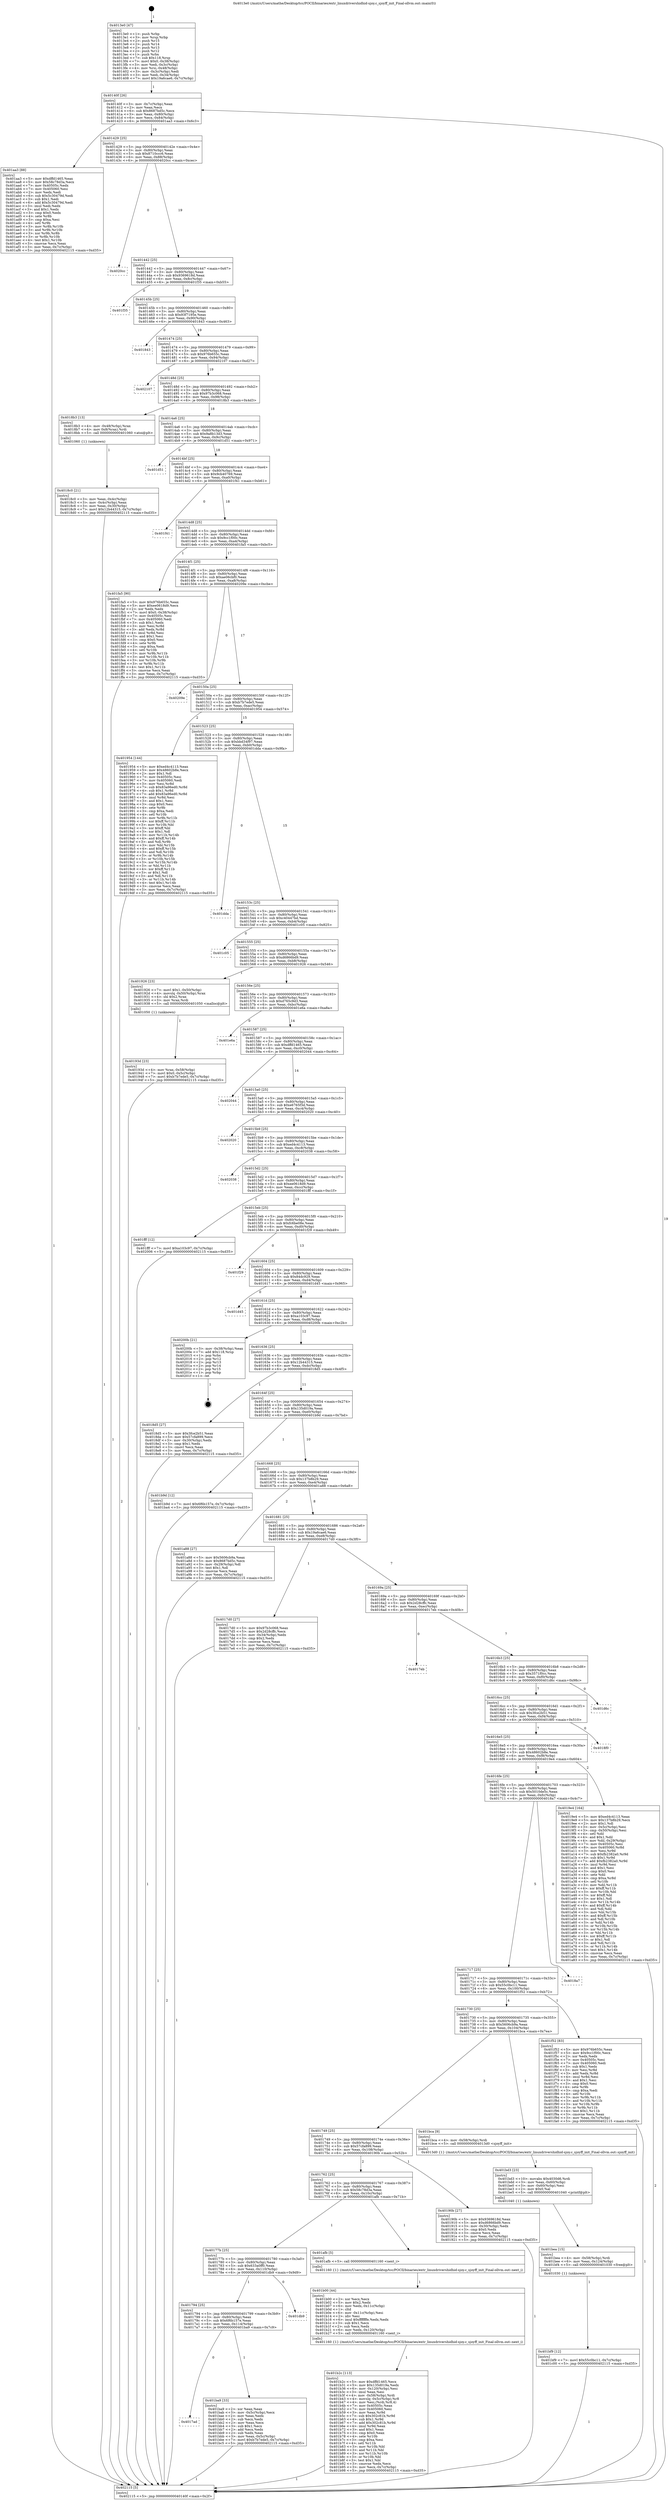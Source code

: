 digraph "0x4013e0" {
  label = "0x4013e0 (/mnt/c/Users/mathe/Desktop/tcc/POCII/binaries/extr_linuxdrivershidhid-sjoy.c_sjoyff_init_Final-ollvm.out::main(0))"
  labelloc = "t"
  node[shape=record]

  Entry [label="",width=0.3,height=0.3,shape=circle,fillcolor=black,style=filled]
  "0x40140f" [label="{
     0x40140f [26]\l
     | [instrs]\l
     &nbsp;&nbsp;0x40140f \<+3\>: mov -0x7c(%rbp),%eax\l
     &nbsp;&nbsp;0x401412 \<+2\>: mov %eax,%ecx\l
     &nbsp;&nbsp;0x401414 \<+6\>: sub $0x8687bd5c,%ecx\l
     &nbsp;&nbsp;0x40141a \<+3\>: mov %eax,-0x80(%rbp)\l
     &nbsp;&nbsp;0x40141d \<+6\>: mov %ecx,-0x84(%rbp)\l
     &nbsp;&nbsp;0x401423 \<+6\>: je 0000000000401aa3 \<main+0x6c3\>\l
  }"]
  "0x401aa3" [label="{
     0x401aa3 [88]\l
     | [instrs]\l
     &nbsp;&nbsp;0x401aa3 \<+5\>: mov $0xdffd1465,%eax\l
     &nbsp;&nbsp;0x401aa8 \<+5\>: mov $0x58c78d3a,%ecx\l
     &nbsp;&nbsp;0x401aad \<+7\>: mov 0x40505c,%edx\l
     &nbsp;&nbsp;0x401ab4 \<+7\>: mov 0x405060,%esi\l
     &nbsp;&nbsp;0x401abb \<+2\>: mov %edx,%edi\l
     &nbsp;&nbsp;0x401abd \<+6\>: sub $0x5c30479d,%edi\l
     &nbsp;&nbsp;0x401ac3 \<+3\>: sub $0x1,%edi\l
     &nbsp;&nbsp;0x401ac6 \<+6\>: add $0x5c30479d,%edi\l
     &nbsp;&nbsp;0x401acc \<+3\>: imul %edi,%edx\l
     &nbsp;&nbsp;0x401acf \<+3\>: and $0x1,%edx\l
     &nbsp;&nbsp;0x401ad2 \<+3\>: cmp $0x0,%edx\l
     &nbsp;&nbsp;0x401ad5 \<+4\>: sete %r8b\l
     &nbsp;&nbsp;0x401ad9 \<+3\>: cmp $0xa,%esi\l
     &nbsp;&nbsp;0x401adc \<+4\>: setl %r9b\l
     &nbsp;&nbsp;0x401ae0 \<+3\>: mov %r8b,%r10b\l
     &nbsp;&nbsp;0x401ae3 \<+3\>: and %r9b,%r10b\l
     &nbsp;&nbsp;0x401ae6 \<+3\>: xor %r9b,%r8b\l
     &nbsp;&nbsp;0x401ae9 \<+3\>: or %r8b,%r10b\l
     &nbsp;&nbsp;0x401aec \<+4\>: test $0x1,%r10b\l
     &nbsp;&nbsp;0x401af0 \<+3\>: cmovne %ecx,%eax\l
     &nbsp;&nbsp;0x401af3 \<+3\>: mov %eax,-0x7c(%rbp)\l
     &nbsp;&nbsp;0x401af6 \<+5\>: jmp 0000000000402115 \<main+0xd35\>\l
  }"]
  "0x401429" [label="{
     0x401429 [25]\l
     | [instrs]\l
     &nbsp;&nbsp;0x401429 \<+5\>: jmp 000000000040142e \<main+0x4e\>\l
     &nbsp;&nbsp;0x40142e \<+3\>: mov -0x80(%rbp),%eax\l
     &nbsp;&nbsp;0x401431 \<+5\>: sub $0x8710ccc6,%eax\l
     &nbsp;&nbsp;0x401436 \<+6\>: mov %eax,-0x88(%rbp)\l
     &nbsp;&nbsp;0x40143c \<+6\>: je 00000000004020cc \<main+0xcec\>\l
  }"]
  Exit [label="",width=0.3,height=0.3,shape=circle,fillcolor=black,style=filled,peripheries=2]
  "0x4020cc" [label="{
     0x4020cc\l
  }", style=dashed]
  "0x401442" [label="{
     0x401442 [25]\l
     | [instrs]\l
     &nbsp;&nbsp;0x401442 \<+5\>: jmp 0000000000401447 \<main+0x67\>\l
     &nbsp;&nbsp;0x401447 \<+3\>: mov -0x80(%rbp),%eax\l
     &nbsp;&nbsp;0x40144a \<+5\>: sub $0x9369618d,%eax\l
     &nbsp;&nbsp;0x40144f \<+6\>: mov %eax,-0x8c(%rbp)\l
     &nbsp;&nbsp;0x401455 \<+6\>: je 0000000000401f35 \<main+0xb55\>\l
  }"]
  "0x401bf9" [label="{
     0x401bf9 [12]\l
     | [instrs]\l
     &nbsp;&nbsp;0x401bf9 \<+7\>: movl $0x55c0bc11,-0x7c(%rbp)\l
     &nbsp;&nbsp;0x401c00 \<+5\>: jmp 0000000000402115 \<main+0xd35\>\l
  }"]
  "0x401f35" [label="{
     0x401f35\l
  }", style=dashed]
  "0x40145b" [label="{
     0x40145b [25]\l
     | [instrs]\l
     &nbsp;&nbsp;0x40145b \<+5\>: jmp 0000000000401460 \<main+0x80\>\l
     &nbsp;&nbsp;0x401460 \<+3\>: mov -0x80(%rbp),%eax\l
     &nbsp;&nbsp;0x401463 \<+5\>: sub $0x93f7195e,%eax\l
     &nbsp;&nbsp;0x401468 \<+6\>: mov %eax,-0x90(%rbp)\l
     &nbsp;&nbsp;0x40146e \<+6\>: je 0000000000401843 \<main+0x463\>\l
  }"]
  "0x401bea" [label="{
     0x401bea [15]\l
     | [instrs]\l
     &nbsp;&nbsp;0x401bea \<+4\>: mov -0x58(%rbp),%rdi\l
     &nbsp;&nbsp;0x401bee \<+6\>: mov %eax,-0x124(%rbp)\l
     &nbsp;&nbsp;0x401bf4 \<+5\>: call 0000000000401030 \<free@plt\>\l
     | [calls]\l
     &nbsp;&nbsp;0x401030 \{1\} (unknown)\l
  }"]
  "0x401843" [label="{
     0x401843\l
  }", style=dashed]
  "0x401474" [label="{
     0x401474 [25]\l
     | [instrs]\l
     &nbsp;&nbsp;0x401474 \<+5\>: jmp 0000000000401479 \<main+0x99\>\l
     &nbsp;&nbsp;0x401479 \<+3\>: mov -0x80(%rbp),%eax\l
     &nbsp;&nbsp;0x40147c \<+5\>: sub $0x976b655c,%eax\l
     &nbsp;&nbsp;0x401481 \<+6\>: mov %eax,-0x94(%rbp)\l
     &nbsp;&nbsp;0x401487 \<+6\>: je 0000000000402107 \<main+0xd27\>\l
  }"]
  "0x401bd3" [label="{
     0x401bd3 [23]\l
     | [instrs]\l
     &nbsp;&nbsp;0x401bd3 \<+10\>: movabs $0x4030d6,%rdi\l
     &nbsp;&nbsp;0x401bdd \<+3\>: mov %eax,-0x60(%rbp)\l
     &nbsp;&nbsp;0x401be0 \<+3\>: mov -0x60(%rbp),%esi\l
     &nbsp;&nbsp;0x401be3 \<+2\>: mov $0x0,%al\l
     &nbsp;&nbsp;0x401be5 \<+5\>: call 0000000000401040 \<printf@plt\>\l
     | [calls]\l
     &nbsp;&nbsp;0x401040 \{1\} (unknown)\l
  }"]
  "0x402107" [label="{
     0x402107\l
  }", style=dashed]
  "0x40148d" [label="{
     0x40148d [25]\l
     | [instrs]\l
     &nbsp;&nbsp;0x40148d \<+5\>: jmp 0000000000401492 \<main+0xb2\>\l
     &nbsp;&nbsp;0x401492 \<+3\>: mov -0x80(%rbp),%eax\l
     &nbsp;&nbsp;0x401495 \<+5\>: sub $0x97b3c068,%eax\l
     &nbsp;&nbsp;0x40149a \<+6\>: mov %eax,-0x98(%rbp)\l
     &nbsp;&nbsp;0x4014a0 \<+6\>: je 00000000004018b3 \<main+0x4d3\>\l
  }"]
  "0x4017ad" [label="{
     0x4017ad\l
  }", style=dashed]
  "0x4018b3" [label="{
     0x4018b3 [13]\l
     | [instrs]\l
     &nbsp;&nbsp;0x4018b3 \<+4\>: mov -0x48(%rbp),%rax\l
     &nbsp;&nbsp;0x4018b7 \<+4\>: mov 0x8(%rax),%rdi\l
     &nbsp;&nbsp;0x4018bb \<+5\>: call 0000000000401060 \<atoi@plt\>\l
     | [calls]\l
     &nbsp;&nbsp;0x401060 \{1\} (unknown)\l
  }"]
  "0x4014a6" [label="{
     0x4014a6 [25]\l
     | [instrs]\l
     &nbsp;&nbsp;0x4014a6 \<+5\>: jmp 00000000004014ab \<main+0xcb\>\l
     &nbsp;&nbsp;0x4014ab \<+3\>: mov -0x80(%rbp),%eax\l
     &nbsp;&nbsp;0x4014ae \<+5\>: sub $0x9a8b13d3,%eax\l
     &nbsp;&nbsp;0x4014b3 \<+6\>: mov %eax,-0x9c(%rbp)\l
     &nbsp;&nbsp;0x4014b9 \<+6\>: je 0000000000401d51 \<main+0x971\>\l
  }"]
  "0x401ba9" [label="{
     0x401ba9 [33]\l
     | [instrs]\l
     &nbsp;&nbsp;0x401ba9 \<+2\>: xor %eax,%eax\l
     &nbsp;&nbsp;0x401bab \<+3\>: mov -0x5c(%rbp),%ecx\l
     &nbsp;&nbsp;0x401bae \<+2\>: mov %eax,%edx\l
     &nbsp;&nbsp;0x401bb0 \<+2\>: sub %ecx,%edx\l
     &nbsp;&nbsp;0x401bb2 \<+2\>: mov %eax,%ecx\l
     &nbsp;&nbsp;0x401bb4 \<+3\>: sub $0x1,%ecx\l
     &nbsp;&nbsp;0x401bb7 \<+2\>: add %ecx,%edx\l
     &nbsp;&nbsp;0x401bb9 \<+2\>: sub %edx,%eax\l
     &nbsp;&nbsp;0x401bbb \<+3\>: mov %eax,-0x5c(%rbp)\l
     &nbsp;&nbsp;0x401bbe \<+7\>: movl $0xb7b7ede5,-0x7c(%rbp)\l
     &nbsp;&nbsp;0x401bc5 \<+5\>: jmp 0000000000402115 \<main+0xd35\>\l
  }"]
  "0x401d51" [label="{
     0x401d51\l
  }", style=dashed]
  "0x4014bf" [label="{
     0x4014bf [25]\l
     | [instrs]\l
     &nbsp;&nbsp;0x4014bf \<+5\>: jmp 00000000004014c4 \<main+0xe4\>\l
     &nbsp;&nbsp;0x4014c4 \<+3\>: mov -0x80(%rbp),%eax\l
     &nbsp;&nbsp;0x4014c7 \<+5\>: sub $0x9cb40769,%eax\l
     &nbsp;&nbsp;0x4014cc \<+6\>: mov %eax,-0xa0(%rbp)\l
     &nbsp;&nbsp;0x4014d2 \<+6\>: je 0000000000401f41 \<main+0xb61\>\l
  }"]
  "0x401794" [label="{
     0x401794 [25]\l
     | [instrs]\l
     &nbsp;&nbsp;0x401794 \<+5\>: jmp 0000000000401799 \<main+0x3b9\>\l
     &nbsp;&nbsp;0x401799 \<+3\>: mov -0x80(%rbp),%eax\l
     &nbsp;&nbsp;0x40179c \<+5\>: sub $0x6f6b157e,%eax\l
     &nbsp;&nbsp;0x4017a1 \<+6\>: mov %eax,-0x114(%rbp)\l
     &nbsp;&nbsp;0x4017a7 \<+6\>: je 0000000000401ba9 \<main+0x7c9\>\l
  }"]
  "0x401f41" [label="{
     0x401f41\l
  }", style=dashed]
  "0x4014d8" [label="{
     0x4014d8 [25]\l
     | [instrs]\l
     &nbsp;&nbsp;0x4014d8 \<+5\>: jmp 00000000004014dd \<main+0xfd\>\l
     &nbsp;&nbsp;0x4014dd \<+3\>: mov -0x80(%rbp),%eax\l
     &nbsp;&nbsp;0x4014e0 \<+5\>: sub $0x9cc1f00c,%eax\l
     &nbsp;&nbsp;0x4014e5 \<+6\>: mov %eax,-0xa4(%rbp)\l
     &nbsp;&nbsp;0x4014eb \<+6\>: je 0000000000401fa5 \<main+0xbc5\>\l
  }"]
  "0x401db9" [label="{
     0x401db9\l
  }", style=dashed]
  "0x401fa5" [label="{
     0x401fa5 [90]\l
     | [instrs]\l
     &nbsp;&nbsp;0x401fa5 \<+5\>: mov $0x976b655c,%eax\l
     &nbsp;&nbsp;0x401faa \<+5\>: mov $0xee0618d9,%ecx\l
     &nbsp;&nbsp;0x401faf \<+2\>: xor %edx,%edx\l
     &nbsp;&nbsp;0x401fb1 \<+7\>: movl $0x0,-0x38(%rbp)\l
     &nbsp;&nbsp;0x401fb8 \<+7\>: mov 0x40505c,%esi\l
     &nbsp;&nbsp;0x401fbf \<+7\>: mov 0x405060,%edi\l
     &nbsp;&nbsp;0x401fc6 \<+3\>: sub $0x1,%edx\l
     &nbsp;&nbsp;0x401fc9 \<+3\>: mov %esi,%r8d\l
     &nbsp;&nbsp;0x401fcc \<+3\>: add %edx,%r8d\l
     &nbsp;&nbsp;0x401fcf \<+4\>: imul %r8d,%esi\l
     &nbsp;&nbsp;0x401fd3 \<+3\>: and $0x1,%esi\l
     &nbsp;&nbsp;0x401fd6 \<+3\>: cmp $0x0,%esi\l
     &nbsp;&nbsp;0x401fd9 \<+4\>: sete %r9b\l
     &nbsp;&nbsp;0x401fdd \<+3\>: cmp $0xa,%edi\l
     &nbsp;&nbsp;0x401fe0 \<+4\>: setl %r10b\l
     &nbsp;&nbsp;0x401fe4 \<+3\>: mov %r9b,%r11b\l
     &nbsp;&nbsp;0x401fe7 \<+3\>: and %r10b,%r11b\l
     &nbsp;&nbsp;0x401fea \<+3\>: xor %r10b,%r9b\l
     &nbsp;&nbsp;0x401fed \<+3\>: or %r9b,%r11b\l
     &nbsp;&nbsp;0x401ff0 \<+4\>: test $0x1,%r11b\l
     &nbsp;&nbsp;0x401ff4 \<+3\>: cmovne %ecx,%eax\l
     &nbsp;&nbsp;0x401ff7 \<+3\>: mov %eax,-0x7c(%rbp)\l
     &nbsp;&nbsp;0x401ffa \<+5\>: jmp 0000000000402115 \<main+0xd35\>\l
  }"]
  "0x4014f1" [label="{
     0x4014f1 [25]\l
     | [instrs]\l
     &nbsp;&nbsp;0x4014f1 \<+5\>: jmp 00000000004014f6 \<main+0x116\>\l
     &nbsp;&nbsp;0x4014f6 \<+3\>: mov -0x80(%rbp),%eax\l
     &nbsp;&nbsp;0x4014f9 \<+5\>: sub $0xae06cbf0,%eax\l
     &nbsp;&nbsp;0x4014fe \<+6\>: mov %eax,-0xa8(%rbp)\l
     &nbsp;&nbsp;0x401504 \<+6\>: je 000000000040209e \<main+0xcbe\>\l
  }"]
  "0x401b2c" [label="{
     0x401b2c [113]\l
     | [instrs]\l
     &nbsp;&nbsp;0x401b2c \<+5\>: mov $0xdffd1465,%ecx\l
     &nbsp;&nbsp;0x401b31 \<+5\>: mov $0x135d019a,%edx\l
     &nbsp;&nbsp;0x401b36 \<+6\>: mov -0x120(%rbp),%esi\l
     &nbsp;&nbsp;0x401b3c \<+3\>: imul %eax,%esi\l
     &nbsp;&nbsp;0x401b3f \<+4\>: mov -0x58(%rbp),%rdi\l
     &nbsp;&nbsp;0x401b43 \<+4\>: movslq -0x5c(%rbp),%r8\l
     &nbsp;&nbsp;0x401b47 \<+4\>: mov %esi,(%rdi,%r8,4)\l
     &nbsp;&nbsp;0x401b4b \<+7\>: mov 0x40505c,%eax\l
     &nbsp;&nbsp;0x401b52 \<+7\>: mov 0x405060,%esi\l
     &nbsp;&nbsp;0x401b59 \<+3\>: mov %eax,%r9d\l
     &nbsp;&nbsp;0x401b5c \<+7\>: sub $0x302c81b,%r9d\l
     &nbsp;&nbsp;0x401b63 \<+4\>: sub $0x1,%r9d\l
     &nbsp;&nbsp;0x401b67 \<+7\>: add $0x302c81b,%r9d\l
     &nbsp;&nbsp;0x401b6e \<+4\>: imul %r9d,%eax\l
     &nbsp;&nbsp;0x401b72 \<+3\>: and $0x1,%eax\l
     &nbsp;&nbsp;0x401b75 \<+3\>: cmp $0x0,%eax\l
     &nbsp;&nbsp;0x401b78 \<+4\>: sete %r10b\l
     &nbsp;&nbsp;0x401b7c \<+3\>: cmp $0xa,%esi\l
     &nbsp;&nbsp;0x401b7f \<+4\>: setl %r11b\l
     &nbsp;&nbsp;0x401b83 \<+3\>: mov %r10b,%bl\l
     &nbsp;&nbsp;0x401b86 \<+3\>: and %r11b,%bl\l
     &nbsp;&nbsp;0x401b89 \<+3\>: xor %r11b,%r10b\l
     &nbsp;&nbsp;0x401b8c \<+3\>: or %r10b,%bl\l
     &nbsp;&nbsp;0x401b8f \<+3\>: test $0x1,%bl\l
     &nbsp;&nbsp;0x401b92 \<+3\>: cmovne %edx,%ecx\l
     &nbsp;&nbsp;0x401b95 \<+3\>: mov %ecx,-0x7c(%rbp)\l
     &nbsp;&nbsp;0x401b98 \<+5\>: jmp 0000000000402115 \<main+0xd35\>\l
  }"]
  "0x40209e" [label="{
     0x40209e\l
  }", style=dashed]
  "0x40150a" [label="{
     0x40150a [25]\l
     | [instrs]\l
     &nbsp;&nbsp;0x40150a \<+5\>: jmp 000000000040150f \<main+0x12f\>\l
     &nbsp;&nbsp;0x40150f \<+3\>: mov -0x80(%rbp),%eax\l
     &nbsp;&nbsp;0x401512 \<+5\>: sub $0xb7b7ede5,%eax\l
     &nbsp;&nbsp;0x401517 \<+6\>: mov %eax,-0xac(%rbp)\l
     &nbsp;&nbsp;0x40151d \<+6\>: je 0000000000401954 \<main+0x574\>\l
  }"]
  "0x401b00" [label="{
     0x401b00 [44]\l
     | [instrs]\l
     &nbsp;&nbsp;0x401b00 \<+2\>: xor %ecx,%ecx\l
     &nbsp;&nbsp;0x401b02 \<+5\>: mov $0x2,%edx\l
     &nbsp;&nbsp;0x401b07 \<+6\>: mov %edx,-0x11c(%rbp)\l
     &nbsp;&nbsp;0x401b0d \<+1\>: cltd\l
     &nbsp;&nbsp;0x401b0e \<+6\>: mov -0x11c(%rbp),%esi\l
     &nbsp;&nbsp;0x401b14 \<+2\>: idiv %esi\l
     &nbsp;&nbsp;0x401b16 \<+6\>: imul $0xfffffffe,%edx,%edx\l
     &nbsp;&nbsp;0x401b1c \<+3\>: sub $0x1,%ecx\l
     &nbsp;&nbsp;0x401b1f \<+2\>: sub %ecx,%edx\l
     &nbsp;&nbsp;0x401b21 \<+6\>: mov %edx,-0x120(%rbp)\l
     &nbsp;&nbsp;0x401b27 \<+5\>: call 0000000000401160 \<next_i\>\l
     | [calls]\l
     &nbsp;&nbsp;0x401160 \{1\} (/mnt/c/Users/mathe/Desktop/tcc/POCII/binaries/extr_linuxdrivershidhid-sjoy.c_sjoyff_init_Final-ollvm.out::next_i)\l
  }"]
  "0x401954" [label="{
     0x401954 [144]\l
     | [instrs]\l
     &nbsp;&nbsp;0x401954 \<+5\>: mov $0xed4c4113,%eax\l
     &nbsp;&nbsp;0x401959 \<+5\>: mov $0x48602b8e,%ecx\l
     &nbsp;&nbsp;0x40195e \<+2\>: mov $0x1,%dl\l
     &nbsp;&nbsp;0x401960 \<+7\>: mov 0x40505c,%esi\l
     &nbsp;&nbsp;0x401967 \<+7\>: mov 0x405060,%edi\l
     &nbsp;&nbsp;0x40196e \<+3\>: mov %esi,%r8d\l
     &nbsp;&nbsp;0x401971 \<+7\>: sub $0x83a96ed0,%r8d\l
     &nbsp;&nbsp;0x401978 \<+4\>: sub $0x1,%r8d\l
     &nbsp;&nbsp;0x40197c \<+7\>: add $0x83a96ed0,%r8d\l
     &nbsp;&nbsp;0x401983 \<+4\>: imul %r8d,%esi\l
     &nbsp;&nbsp;0x401987 \<+3\>: and $0x1,%esi\l
     &nbsp;&nbsp;0x40198a \<+3\>: cmp $0x0,%esi\l
     &nbsp;&nbsp;0x40198d \<+4\>: sete %r9b\l
     &nbsp;&nbsp;0x401991 \<+3\>: cmp $0xa,%edi\l
     &nbsp;&nbsp;0x401994 \<+4\>: setl %r10b\l
     &nbsp;&nbsp;0x401998 \<+3\>: mov %r9b,%r11b\l
     &nbsp;&nbsp;0x40199b \<+4\>: xor $0xff,%r11b\l
     &nbsp;&nbsp;0x40199f \<+3\>: mov %r10b,%bl\l
     &nbsp;&nbsp;0x4019a2 \<+3\>: xor $0xff,%bl\l
     &nbsp;&nbsp;0x4019a5 \<+3\>: xor $0x1,%dl\l
     &nbsp;&nbsp;0x4019a8 \<+3\>: mov %r11b,%r14b\l
     &nbsp;&nbsp;0x4019ab \<+4\>: and $0xff,%r14b\l
     &nbsp;&nbsp;0x4019af \<+3\>: and %dl,%r9b\l
     &nbsp;&nbsp;0x4019b2 \<+3\>: mov %bl,%r15b\l
     &nbsp;&nbsp;0x4019b5 \<+4\>: and $0xff,%r15b\l
     &nbsp;&nbsp;0x4019b9 \<+3\>: and %dl,%r10b\l
     &nbsp;&nbsp;0x4019bc \<+3\>: or %r9b,%r14b\l
     &nbsp;&nbsp;0x4019bf \<+3\>: or %r10b,%r15b\l
     &nbsp;&nbsp;0x4019c2 \<+3\>: xor %r15b,%r14b\l
     &nbsp;&nbsp;0x4019c5 \<+3\>: or %bl,%r11b\l
     &nbsp;&nbsp;0x4019c8 \<+4\>: xor $0xff,%r11b\l
     &nbsp;&nbsp;0x4019cc \<+3\>: or $0x1,%dl\l
     &nbsp;&nbsp;0x4019cf \<+3\>: and %dl,%r11b\l
     &nbsp;&nbsp;0x4019d2 \<+3\>: or %r11b,%r14b\l
     &nbsp;&nbsp;0x4019d5 \<+4\>: test $0x1,%r14b\l
     &nbsp;&nbsp;0x4019d9 \<+3\>: cmovne %ecx,%eax\l
     &nbsp;&nbsp;0x4019dc \<+3\>: mov %eax,-0x7c(%rbp)\l
     &nbsp;&nbsp;0x4019df \<+5\>: jmp 0000000000402115 \<main+0xd35\>\l
  }"]
  "0x401523" [label="{
     0x401523 [25]\l
     | [instrs]\l
     &nbsp;&nbsp;0x401523 \<+5\>: jmp 0000000000401528 \<main+0x148\>\l
     &nbsp;&nbsp;0x401528 \<+3\>: mov -0x80(%rbp),%eax\l
     &nbsp;&nbsp;0x40152b \<+5\>: sub $0xbbd34f97,%eax\l
     &nbsp;&nbsp;0x401530 \<+6\>: mov %eax,-0xb0(%rbp)\l
     &nbsp;&nbsp;0x401536 \<+6\>: je 0000000000401dda \<main+0x9fa\>\l
  }"]
  "0x40177b" [label="{
     0x40177b [25]\l
     | [instrs]\l
     &nbsp;&nbsp;0x40177b \<+5\>: jmp 0000000000401780 \<main+0x3a0\>\l
     &nbsp;&nbsp;0x401780 \<+3\>: mov -0x80(%rbp),%eax\l
     &nbsp;&nbsp;0x401783 \<+5\>: sub $0x633a0ff0,%eax\l
     &nbsp;&nbsp;0x401788 \<+6\>: mov %eax,-0x110(%rbp)\l
     &nbsp;&nbsp;0x40178e \<+6\>: je 0000000000401db9 \<main+0x9d9\>\l
  }"]
  "0x401dda" [label="{
     0x401dda\l
  }", style=dashed]
  "0x40153c" [label="{
     0x40153c [25]\l
     | [instrs]\l
     &nbsp;&nbsp;0x40153c \<+5\>: jmp 0000000000401541 \<main+0x161\>\l
     &nbsp;&nbsp;0x401541 \<+3\>: mov -0x80(%rbp),%eax\l
     &nbsp;&nbsp;0x401544 \<+5\>: sub $0xc40447bd,%eax\l
     &nbsp;&nbsp;0x401549 \<+6\>: mov %eax,-0xb4(%rbp)\l
     &nbsp;&nbsp;0x40154f \<+6\>: je 0000000000401c05 \<main+0x825\>\l
  }"]
  "0x401afb" [label="{
     0x401afb [5]\l
     | [instrs]\l
     &nbsp;&nbsp;0x401afb \<+5\>: call 0000000000401160 \<next_i\>\l
     | [calls]\l
     &nbsp;&nbsp;0x401160 \{1\} (/mnt/c/Users/mathe/Desktop/tcc/POCII/binaries/extr_linuxdrivershidhid-sjoy.c_sjoyff_init_Final-ollvm.out::next_i)\l
  }"]
  "0x401c05" [label="{
     0x401c05\l
  }", style=dashed]
  "0x401555" [label="{
     0x401555 [25]\l
     | [instrs]\l
     &nbsp;&nbsp;0x401555 \<+5\>: jmp 000000000040155a \<main+0x17a\>\l
     &nbsp;&nbsp;0x40155a \<+3\>: mov -0x80(%rbp),%eax\l
     &nbsp;&nbsp;0x40155d \<+5\>: sub $0xd6866bd9,%eax\l
     &nbsp;&nbsp;0x401562 \<+6\>: mov %eax,-0xb8(%rbp)\l
     &nbsp;&nbsp;0x401568 \<+6\>: je 0000000000401926 \<main+0x546\>\l
  }"]
  "0x40193d" [label="{
     0x40193d [23]\l
     | [instrs]\l
     &nbsp;&nbsp;0x40193d \<+4\>: mov %rax,-0x58(%rbp)\l
     &nbsp;&nbsp;0x401941 \<+7\>: movl $0x0,-0x5c(%rbp)\l
     &nbsp;&nbsp;0x401948 \<+7\>: movl $0xb7b7ede5,-0x7c(%rbp)\l
     &nbsp;&nbsp;0x40194f \<+5\>: jmp 0000000000402115 \<main+0xd35\>\l
  }"]
  "0x401926" [label="{
     0x401926 [23]\l
     | [instrs]\l
     &nbsp;&nbsp;0x401926 \<+7\>: movl $0x1,-0x50(%rbp)\l
     &nbsp;&nbsp;0x40192d \<+4\>: movslq -0x50(%rbp),%rax\l
     &nbsp;&nbsp;0x401931 \<+4\>: shl $0x2,%rax\l
     &nbsp;&nbsp;0x401935 \<+3\>: mov %rax,%rdi\l
     &nbsp;&nbsp;0x401938 \<+5\>: call 0000000000401050 \<malloc@plt\>\l
     | [calls]\l
     &nbsp;&nbsp;0x401050 \{1\} (unknown)\l
  }"]
  "0x40156e" [label="{
     0x40156e [25]\l
     | [instrs]\l
     &nbsp;&nbsp;0x40156e \<+5\>: jmp 0000000000401573 \<main+0x193\>\l
     &nbsp;&nbsp;0x401573 \<+3\>: mov -0x80(%rbp),%eax\l
     &nbsp;&nbsp;0x401576 \<+5\>: sub $0xd765c9d3,%eax\l
     &nbsp;&nbsp;0x40157b \<+6\>: mov %eax,-0xbc(%rbp)\l
     &nbsp;&nbsp;0x401581 \<+6\>: je 0000000000401e6a \<main+0xa8a\>\l
  }"]
  "0x401762" [label="{
     0x401762 [25]\l
     | [instrs]\l
     &nbsp;&nbsp;0x401762 \<+5\>: jmp 0000000000401767 \<main+0x387\>\l
     &nbsp;&nbsp;0x401767 \<+3\>: mov -0x80(%rbp),%eax\l
     &nbsp;&nbsp;0x40176a \<+5\>: sub $0x58c78d3a,%eax\l
     &nbsp;&nbsp;0x40176f \<+6\>: mov %eax,-0x10c(%rbp)\l
     &nbsp;&nbsp;0x401775 \<+6\>: je 0000000000401afb \<main+0x71b\>\l
  }"]
  "0x401e6a" [label="{
     0x401e6a\l
  }", style=dashed]
  "0x401587" [label="{
     0x401587 [25]\l
     | [instrs]\l
     &nbsp;&nbsp;0x401587 \<+5\>: jmp 000000000040158c \<main+0x1ac\>\l
     &nbsp;&nbsp;0x40158c \<+3\>: mov -0x80(%rbp),%eax\l
     &nbsp;&nbsp;0x40158f \<+5\>: sub $0xdffd1465,%eax\l
     &nbsp;&nbsp;0x401594 \<+6\>: mov %eax,-0xc0(%rbp)\l
     &nbsp;&nbsp;0x40159a \<+6\>: je 0000000000402044 \<main+0xc64\>\l
  }"]
  "0x40190b" [label="{
     0x40190b [27]\l
     | [instrs]\l
     &nbsp;&nbsp;0x40190b \<+5\>: mov $0x9369618d,%eax\l
     &nbsp;&nbsp;0x401910 \<+5\>: mov $0xd6866bd9,%ecx\l
     &nbsp;&nbsp;0x401915 \<+3\>: mov -0x30(%rbp),%edx\l
     &nbsp;&nbsp;0x401918 \<+3\>: cmp $0x0,%edx\l
     &nbsp;&nbsp;0x40191b \<+3\>: cmove %ecx,%eax\l
     &nbsp;&nbsp;0x40191e \<+3\>: mov %eax,-0x7c(%rbp)\l
     &nbsp;&nbsp;0x401921 \<+5\>: jmp 0000000000402115 \<main+0xd35\>\l
  }"]
  "0x402044" [label="{
     0x402044\l
  }", style=dashed]
  "0x4015a0" [label="{
     0x4015a0 [25]\l
     | [instrs]\l
     &nbsp;&nbsp;0x4015a0 \<+5\>: jmp 00000000004015a5 \<main+0x1c5\>\l
     &nbsp;&nbsp;0x4015a5 \<+3\>: mov -0x80(%rbp),%eax\l
     &nbsp;&nbsp;0x4015a8 \<+5\>: sub $0xe6765f3d,%eax\l
     &nbsp;&nbsp;0x4015ad \<+6\>: mov %eax,-0xc4(%rbp)\l
     &nbsp;&nbsp;0x4015b3 \<+6\>: je 0000000000402020 \<main+0xc40\>\l
  }"]
  "0x401749" [label="{
     0x401749 [25]\l
     | [instrs]\l
     &nbsp;&nbsp;0x401749 \<+5\>: jmp 000000000040174e \<main+0x36e\>\l
     &nbsp;&nbsp;0x40174e \<+3\>: mov -0x80(%rbp),%eax\l
     &nbsp;&nbsp;0x401751 \<+5\>: sub $0x57cfa899,%eax\l
     &nbsp;&nbsp;0x401756 \<+6\>: mov %eax,-0x108(%rbp)\l
     &nbsp;&nbsp;0x40175c \<+6\>: je 000000000040190b \<main+0x52b\>\l
  }"]
  "0x402020" [label="{
     0x402020\l
  }", style=dashed]
  "0x4015b9" [label="{
     0x4015b9 [25]\l
     | [instrs]\l
     &nbsp;&nbsp;0x4015b9 \<+5\>: jmp 00000000004015be \<main+0x1de\>\l
     &nbsp;&nbsp;0x4015be \<+3\>: mov -0x80(%rbp),%eax\l
     &nbsp;&nbsp;0x4015c1 \<+5\>: sub $0xed4c4113,%eax\l
     &nbsp;&nbsp;0x4015c6 \<+6\>: mov %eax,-0xc8(%rbp)\l
     &nbsp;&nbsp;0x4015cc \<+6\>: je 0000000000402038 \<main+0xc58\>\l
  }"]
  "0x401bca" [label="{
     0x401bca [9]\l
     | [instrs]\l
     &nbsp;&nbsp;0x401bca \<+4\>: mov -0x58(%rbp),%rdi\l
     &nbsp;&nbsp;0x401bce \<+5\>: call 00000000004013d0 \<sjoyff_init\>\l
     | [calls]\l
     &nbsp;&nbsp;0x4013d0 \{1\} (/mnt/c/Users/mathe/Desktop/tcc/POCII/binaries/extr_linuxdrivershidhid-sjoy.c_sjoyff_init_Final-ollvm.out::sjoyff_init)\l
  }"]
  "0x402038" [label="{
     0x402038\l
  }", style=dashed]
  "0x4015d2" [label="{
     0x4015d2 [25]\l
     | [instrs]\l
     &nbsp;&nbsp;0x4015d2 \<+5\>: jmp 00000000004015d7 \<main+0x1f7\>\l
     &nbsp;&nbsp;0x4015d7 \<+3\>: mov -0x80(%rbp),%eax\l
     &nbsp;&nbsp;0x4015da \<+5\>: sub $0xee0618d9,%eax\l
     &nbsp;&nbsp;0x4015df \<+6\>: mov %eax,-0xcc(%rbp)\l
     &nbsp;&nbsp;0x4015e5 \<+6\>: je 0000000000401fff \<main+0xc1f\>\l
  }"]
  "0x401730" [label="{
     0x401730 [25]\l
     | [instrs]\l
     &nbsp;&nbsp;0x401730 \<+5\>: jmp 0000000000401735 \<main+0x355\>\l
     &nbsp;&nbsp;0x401735 \<+3\>: mov -0x80(%rbp),%eax\l
     &nbsp;&nbsp;0x401738 \<+5\>: sub $0x5606cb9a,%eax\l
     &nbsp;&nbsp;0x40173d \<+6\>: mov %eax,-0x104(%rbp)\l
     &nbsp;&nbsp;0x401743 \<+6\>: je 0000000000401bca \<main+0x7ea\>\l
  }"]
  "0x401fff" [label="{
     0x401fff [12]\l
     | [instrs]\l
     &nbsp;&nbsp;0x401fff \<+7\>: movl $0xa103c97,-0x7c(%rbp)\l
     &nbsp;&nbsp;0x402006 \<+5\>: jmp 0000000000402115 \<main+0xd35\>\l
  }"]
  "0x4015eb" [label="{
     0x4015eb [25]\l
     | [instrs]\l
     &nbsp;&nbsp;0x4015eb \<+5\>: jmp 00000000004015f0 \<main+0x210\>\l
     &nbsp;&nbsp;0x4015f0 \<+3\>: mov -0x80(%rbp),%eax\l
     &nbsp;&nbsp;0x4015f3 \<+5\>: sub $0xfc6be08e,%eax\l
     &nbsp;&nbsp;0x4015f8 \<+6\>: mov %eax,-0xd0(%rbp)\l
     &nbsp;&nbsp;0x4015fe \<+6\>: je 0000000000401f29 \<main+0xb49\>\l
  }"]
  "0x401f52" [label="{
     0x401f52 [83]\l
     | [instrs]\l
     &nbsp;&nbsp;0x401f52 \<+5\>: mov $0x976b655c,%eax\l
     &nbsp;&nbsp;0x401f57 \<+5\>: mov $0x9cc1f00c,%ecx\l
     &nbsp;&nbsp;0x401f5c \<+2\>: xor %edx,%edx\l
     &nbsp;&nbsp;0x401f5e \<+7\>: mov 0x40505c,%esi\l
     &nbsp;&nbsp;0x401f65 \<+7\>: mov 0x405060,%edi\l
     &nbsp;&nbsp;0x401f6c \<+3\>: sub $0x1,%edx\l
     &nbsp;&nbsp;0x401f6f \<+3\>: mov %esi,%r8d\l
     &nbsp;&nbsp;0x401f72 \<+3\>: add %edx,%r8d\l
     &nbsp;&nbsp;0x401f75 \<+4\>: imul %r8d,%esi\l
     &nbsp;&nbsp;0x401f79 \<+3\>: and $0x1,%esi\l
     &nbsp;&nbsp;0x401f7c \<+3\>: cmp $0x0,%esi\l
     &nbsp;&nbsp;0x401f7f \<+4\>: sete %r9b\l
     &nbsp;&nbsp;0x401f83 \<+3\>: cmp $0xa,%edi\l
     &nbsp;&nbsp;0x401f86 \<+4\>: setl %r10b\l
     &nbsp;&nbsp;0x401f8a \<+3\>: mov %r9b,%r11b\l
     &nbsp;&nbsp;0x401f8d \<+3\>: and %r10b,%r11b\l
     &nbsp;&nbsp;0x401f90 \<+3\>: xor %r10b,%r9b\l
     &nbsp;&nbsp;0x401f93 \<+3\>: or %r9b,%r11b\l
     &nbsp;&nbsp;0x401f96 \<+4\>: test $0x1,%r11b\l
     &nbsp;&nbsp;0x401f9a \<+3\>: cmovne %ecx,%eax\l
     &nbsp;&nbsp;0x401f9d \<+3\>: mov %eax,-0x7c(%rbp)\l
     &nbsp;&nbsp;0x401fa0 \<+5\>: jmp 0000000000402115 \<main+0xd35\>\l
  }"]
  "0x401f29" [label="{
     0x401f29\l
  }", style=dashed]
  "0x401604" [label="{
     0x401604 [25]\l
     | [instrs]\l
     &nbsp;&nbsp;0x401604 \<+5\>: jmp 0000000000401609 \<main+0x229\>\l
     &nbsp;&nbsp;0x401609 \<+3\>: mov -0x80(%rbp),%eax\l
     &nbsp;&nbsp;0x40160c \<+5\>: sub $0x84dc929,%eax\l
     &nbsp;&nbsp;0x401611 \<+6\>: mov %eax,-0xd4(%rbp)\l
     &nbsp;&nbsp;0x401617 \<+6\>: je 0000000000401d45 \<main+0x965\>\l
  }"]
  "0x401717" [label="{
     0x401717 [25]\l
     | [instrs]\l
     &nbsp;&nbsp;0x401717 \<+5\>: jmp 000000000040171c \<main+0x33c\>\l
     &nbsp;&nbsp;0x40171c \<+3\>: mov -0x80(%rbp),%eax\l
     &nbsp;&nbsp;0x40171f \<+5\>: sub $0x55c0bc11,%eax\l
     &nbsp;&nbsp;0x401724 \<+6\>: mov %eax,-0x100(%rbp)\l
     &nbsp;&nbsp;0x40172a \<+6\>: je 0000000000401f52 \<main+0xb72\>\l
  }"]
  "0x401d45" [label="{
     0x401d45\l
  }", style=dashed]
  "0x40161d" [label="{
     0x40161d [25]\l
     | [instrs]\l
     &nbsp;&nbsp;0x40161d \<+5\>: jmp 0000000000401622 \<main+0x242\>\l
     &nbsp;&nbsp;0x401622 \<+3\>: mov -0x80(%rbp),%eax\l
     &nbsp;&nbsp;0x401625 \<+5\>: sub $0xa103c97,%eax\l
     &nbsp;&nbsp;0x40162a \<+6\>: mov %eax,-0xd8(%rbp)\l
     &nbsp;&nbsp;0x401630 \<+6\>: je 000000000040200b \<main+0xc2b\>\l
  }"]
  "0x4018a7" [label="{
     0x4018a7\l
  }", style=dashed]
  "0x40200b" [label="{
     0x40200b [21]\l
     | [instrs]\l
     &nbsp;&nbsp;0x40200b \<+3\>: mov -0x38(%rbp),%eax\l
     &nbsp;&nbsp;0x40200e \<+7\>: add $0x118,%rsp\l
     &nbsp;&nbsp;0x402015 \<+1\>: pop %rbx\l
     &nbsp;&nbsp;0x402016 \<+2\>: pop %r12\l
     &nbsp;&nbsp;0x402018 \<+2\>: pop %r13\l
     &nbsp;&nbsp;0x40201a \<+2\>: pop %r14\l
     &nbsp;&nbsp;0x40201c \<+2\>: pop %r15\l
     &nbsp;&nbsp;0x40201e \<+1\>: pop %rbp\l
     &nbsp;&nbsp;0x40201f \<+1\>: ret\l
  }"]
  "0x401636" [label="{
     0x401636 [25]\l
     | [instrs]\l
     &nbsp;&nbsp;0x401636 \<+5\>: jmp 000000000040163b \<main+0x25b\>\l
     &nbsp;&nbsp;0x40163b \<+3\>: mov -0x80(%rbp),%eax\l
     &nbsp;&nbsp;0x40163e \<+5\>: sub $0x12b44315,%eax\l
     &nbsp;&nbsp;0x401643 \<+6\>: mov %eax,-0xdc(%rbp)\l
     &nbsp;&nbsp;0x401649 \<+6\>: je 00000000004018d5 \<main+0x4f5\>\l
  }"]
  "0x4016fe" [label="{
     0x4016fe [25]\l
     | [instrs]\l
     &nbsp;&nbsp;0x4016fe \<+5\>: jmp 0000000000401703 \<main+0x323\>\l
     &nbsp;&nbsp;0x401703 \<+3\>: mov -0x80(%rbp),%eax\l
     &nbsp;&nbsp;0x401706 \<+5\>: sub $0x5010de5c,%eax\l
     &nbsp;&nbsp;0x40170b \<+6\>: mov %eax,-0xfc(%rbp)\l
     &nbsp;&nbsp;0x401711 \<+6\>: je 00000000004018a7 \<main+0x4c7\>\l
  }"]
  "0x4018d5" [label="{
     0x4018d5 [27]\l
     | [instrs]\l
     &nbsp;&nbsp;0x4018d5 \<+5\>: mov $0x3fce2b51,%eax\l
     &nbsp;&nbsp;0x4018da \<+5\>: mov $0x57cfa899,%ecx\l
     &nbsp;&nbsp;0x4018df \<+3\>: mov -0x30(%rbp),%edx\l
     &nbsp;&nbsp;0x4018e2 \<+3\>: cmp $0x1,%edx\l
     &nbsp;&nbsp;0x4018e5 \<+3\>: cmovl %ecx,%eax\l
     &nbsp;&nbsp;0x4018e8 \<+3\>: mov %eax,-0x7c(%rbp)\l
     &nbsp;&nbsp;0x4018eb \<+5\>: jmp 0000000000402115 \<main+0xd35\>\l
  }"]
  "0x40164f" [label="{
     0x40164f [25]\l
     | [instrs]\l
     &nbsp;&nbsp;0x40164f \<+5\>: jmp 0000000000401654 \<main+0x274\>\l
     &nbsp;&nbsp;0x401654 \<+3\>: mov -0x80(%rbp),%eax\l
     &nbsp;&nbsp;0x401657 \<+5\>: sub $0x135d019a,%eax\l
     &nbsp;&nbsp;0x40165c \<+6\>: mov %eax,-0xe0(%rbp)\l
     &nbsp;&nbsp;0x401662 \<+6\>: je 0000000000401b9d \<main+0x7bd\>\l
  }"]
  "0x4019e4" [label="{
     0x4019e4 [164]\l
     | [instrs]\l
     &nbsp;&nbsp;0x4019e4 \<+5\>: mov $0xed4c4113,%eax\l
     &nbsp;&nbsp;0x4019e9 \<+5\>: mov $0x137b8b29,%ecx\l
     &nbsp;&nbsp;0x4019ee \<+2\>: mov $0x1,%dl\l
     &nbsp;&nbsp;0x4019f0 \<+3\>: mov -0x5c(%rbp),%esi\l
     &nbsp;&nbsp;0x4019f3 \<+3\>: cmp -0x50(%rbp),%esi\l
     &nbsp;&nbsp;0x4019f6 \<+4\>: setl %dil\l
     &nbsp;&nbsp;0x4019fa \<+4\>: and $0x1,%dil\l
     &nbsp;&nbsp;0x4019fe \<+4\>: mov %dil,-0x29(%rbp)\l
     &nbsp;&nbsp;0x401a02 \<+7\>: mov 0x40505c,%esi\l
     &nbsp;&nbsp;0x401a09 \<+8\>: mov 0x405060,%r8d\l
     &nbsp;&nbsp;0x401a11 \<+3\>: mov %esi,%r9d\l
     &nbsp;&nbsp;0x401a14 \<+7\>: sub $0xfb2382a0,%r9d\l
     &nbsp;&nbsp;0x401a1b \<+4\>: sub $0x1,%r9d\l
     &nbsp;&nbsp;0x401a1f \<+7\>: add $0xfb2382a0,%r9d\l
     &nbsp;&nbsp;0x401a26 \<+4\>: imul %r9d,%esi\l
     &nbsp;&nbsp;0x401a2a \<+3\>: and $0x1,%esi\l
     &nbsp;&nbsp;0x401a2d \<+3\>: cmp $0x0,%esi\l
     &nbsp;&nbsp;0x401a30 \<+4\>: sete %dil\l
     &nbsp;&nbsp;0x401a34 \<+4\>: cmp $0xa,%r8d\l
     &nbsp;&nbsp;0x401a38 \<+4\>: setl %r10b\l
     &nbsp;&nbsp;0x401a3c \<+3\>: mov %dil,%r11b\l
     &nbsp;&nbsp;0x401a3f \<+4\>: xor $0xff,%r11b\l
     &nbsp;&nbsp;0x401a43 \<+3\>: mov %r10b,%bl\l
     &nbsp;&nbsp;0x401a46 \<+3\>: xor $0xff,%bl\l
     &nbsp;&nbsp;0x401a49 \<+3\>: xor $0x1,%dl\l
     &nbsp;&nbsp;0x401a4c \<+3\>: mov %r11b,%r14b\l
     &nbsp;&nbsp;0x401a4f \<+4\>: and $0xff,%r14b\l
     &nbsp;&nbsp;0x401a53 \<+3\>: and %dl,%dil\l
     &nbsp;&nbsp;0x401a56 \<+3\>: mov %bl,%r15b\l
     &nbsp;&nbsp;0x401a59 \<+4\>: and $0xff,%r15b\l
     &nbsp;&nbsp;0x401a5d \<+3\>: and %dl,%r10b\l
     &nbsp;&nbsp;0x401a60 \<+3\>: or %dil,%r14b\l
     &nbsp;&nbsp;0x401a63 \<+3\>: or %r10b,%r15b\l
     &nbsp;&nbsp;0x401a66 \<+3\>: xor %r15b,%r14b\l
     &nbsp;&nbsp;0x401a69 \<+3\>: or %bl,%r11b\l
     &nbsp;&nbsp;0x401a6c \<+4\>: xor $0xff,%r11b\l
     &nbsp;&nbsp;0x401a70 \<+3\>: or $0x1,%dl\l
     &nbsp;&nbsp;0x401a73 \<+3\>: and %dl,%r11b\l
     &nbsp;&nbsp;0x401a76 \<+3\>: or %r11b,%r14b\l
     &nbsp;&nbsp;0x401a79 \<+4\>: test $0x1,%r14b\l
     &nbsp;&nbsp;0x401a7d \<+3\>: cmovne %ecx,%eax\l
     &nbsp;&nbsp;0x401a80 \<+3\>: mov %eax,-0x7c(%rbp)\l
     &nbsp;&nbsp;0x401a83 \<+5\>: jmp 0000000000402115 \<main+0xd35\>\l
  }"]
  "0x401b9d" [label="{
     0x401b9d [12]\l
     | [instrs]\l
     &nbsp;&nbsp;0x401b9d \<+7\>: movl $0x6f6b157e,-0x7c(%rbp)\l
     &nbsp;&nbsp;0x401ba4 \<+5\>: jmp 0000000000402115 \<main+0xd35\>\l
  }"]
  "0x401668" [label="{
     0x401668 [25]\l
     | [instrs]\l
     &nbsp;&nbsp;0x401668 \<+5\>: jmp 000000000040166d \<main+0x28d\>\l
     &nbsp;&nbsp;0x40166d \<+3\>: mov -0x80(%rbp),%eax\l
     &nbsp;&nbsp;0x401670 \<+5\>: sub $0x137b8b29,%eax\l
     &nbsp;&nbsp;0x401675 \<+6\>: mov %eax,-0xe4(%rbp)\l
     &nbsp;&nbsp;0x40167b \<+6\>: je 0000000000401a88 \<main+0x6a8\>\l
  }"]
  "0x4016e5" [label="{
     0x4016e5 [25]\l
     | [instrs]\l
     &nbsp;&nbsp;0x4016e5 \<+5\>: jmp 00000000004016ea \<main+0x30a\>\l
     &nbsp;&nbsp;0x4016ea \<+3\>: mov -0x80(%rbp),%eax\l
     &nbsp;&nbsp;0x4016ed \<+5\>: sub $0x48602b8e,%eax\l
     &nbsp;&nbsp;0x4016f2 \<+6\>: mov %eax,-0xf8(%rbp)\l
     &nbsp;&nbsp;0x4016f8 \<+6\>: je 00000000004019e4 \<main+0x604\>\l
  }"]
  "0x401a88" [label="{
     0x401a88 [27]\l
     | [instrs]\l
     &nbsp;&nbsp;0x401a88 \<+5\>: mov $0x5606cb9a,%eax\l
     &nbsp;&nbsp;0x401a8d \<+5\>: mov $0x8687bd5c,%ecx\l
     &nbsp;&nbsp;0x401a92 \<+3\>: mov -0x29(%rbp),%dl\l
     &nbsp;&nbsp;0x401a95 \<+3\>: test $0x1,%dl\l
     &nbsp;&nbsp;0x401a98 \<+3\>: cmovne %ecx,%eax\l
     &nbsp;&nbsp;0x401a9b \<+3\>: mov %eax,-0x7c(%rbp)\l
     &nbsp;&nbsp;0x401a9e \<+5\>: jmp 0000000000402115 \<main+0xd35\>\l
  }"]
  "0x401681" [label="{
     0x401681 [25]\l
     | [instrs]\l
     &nbsp;&nbsp;0x401681 \<+5\>: jmp 0000000000401686 \<main+0x2a6\>\l
     &nbsp;&nbsp;0x401686 \<+3\>: mov -0x80(%rbp),%eax\l
     &nbsp;&nbsp;0x401689 \<+5\>: sub $0x19a6cae6,%eax\l
     &nbsp;&nbsp;0x40168e \<+6\>: mov %eax,-0xe8(%rbp)\l
     &nbsp;&nbsp;0x401694 \<+6\>: je 00000000004017d0 \<main+0x3f0\>\l
  }"]
  "0x4018f0" [label="{
     0x4018f0\l
  }", style=dashed]
  "0x4017d0" [label="{
     0x4017d0 [27]\l
     | [instrs]\l
     &nbsp;&nbsp;0x4017d0 \<+5\>: mov $0x97b3c068,%eax\l
     &nbsp;&nbsp;0x4017d5 \<+5\>: mov $0x2d28cffc,%ecx\l
     &nbsp;&nbsp;0x4017da \<+3\>: mov -0x34(%rbp),%edx\l
     &nbsp;&nbsp;0x4017dd \<+3\>: cmp $0x2,%edx\l
     &nbsp;&nbsp;0x4017e0 \<+3\>: cmovne %ecx,%eax\l
     &nbsp;&nbsp;0x4017e3 \<+3\>: mov %eax,-0x7c(%rbp)\l
     &nbsp;&nbsp;0x4017e6 \<+5\>: jmp 0000000000402115 \<main+0xd35\>\l
  }"]
  "0x40169a" [label="{
     0x40169a [25]\l
     | [instrs]\l
     &nbsp;&nbsp;0x40169a \<+5\>: jmp 000000000040169f \<main+0x2bf\>\l
     &nbsp;&nbsp;0x40169f \<+3\>: mov -0x80(%rbp),%eax\l
     &nbsp;&nbsp;0x4016a2 \<+5\>: sub $0x2d28cffc,%eax\l
     &nbsp;&nbsp;0x4016a7 \<+6\>: mov %eax,-0xec(%rbp)\l
     &nbsp;&nbsp;0x4016ad \<+6\>: je 00000000004017eb \<main+0x40b\>\l
  }"]
  "0x402115" [label="{
     0x402115 [5]\l
     | [instrs]\l
     &nbsp;&nbsp;0x402115 \<+5\>: jmp 000000000040140f \<main+0x2f\>\l
  }"]
  "0x4013e0" [label="{
     0x4013e0 [47]\l
     | [instrs]\l
     &nbsp;&nbsp;0x4013e0 \<+1\>: push %rbp\l
     &nbsp;&nbsp;0x4013e1 \<+3\>: mov %rsp,%rbp\l
     &nbsp;&nbsp;0x4013e4 \<+2\>: push %r15\l
     &nbsp;&nbsp;0x4013e6 \<+2\>: push %r14\l
     &nbsp;&nbsp;0x4013e8 \<+2\>: push %r13\l
     &nbsp;&nbsp;0x4013ea \<+2\>: push %r12\l
     &nbsp;&nbsp;0x4013ec \<+1\>: push %rbx\l
     &nbsp;&nbsp;0x4013ed \<+7\>: sub $0x118,%rsp\l
     &nbsp;&nbsp;0x4013f4 \<+7\>: movl $0x0,-0x38(%rbp)\l
     &nbsp;&nbsp;0x4013fb \<+3\>: mov %edi,-0x3c(%rbp)\l
     &nbsp;&nbsp;0x4013fe \<+4\>: mov %rsi,-0x48(%rbp)\l
     &nbsp;&nbsp;0x401402 \<+3\>: mov -0x3c(%rbp),%edi\l
     &nbsp;&nbsp;0x401405 \<+3\>: mov %edi,-0x34(%rbp)\l
     &nbsp;&nbsp;0x401408 \<+7\>: movl $0x19a6cae6,-0x7c(%rbp)\l
  }"]
  "0x4018c0" [label="{
     0x4018c0 [21]\l
     | [instrs]\l
     &nbsp;&nbsp;0x4018c0 \<+3\>: mov %eax,-0x4c(%rbp)\l
     &nbsp;&nbsp;0x4018c3 \<+3\>: mov -0x4c(%rbp),%eax\l
     &nbsp;&nbsp;0x4018c6 \<+3\>: mov %eax,-0x30(%rbp)\l
     &nbsp;&nbsp;0x4018c9 \<+7\>: movl $0x12b44315,-0x7c(%rbp)\l
     &nbsp;&nbsp;0x4018d0 \<+5\>: jmp 0000000000402115 \<main+0xd35\>\l
  }"]
  "0x4016cc" [label="{
     0x4016cc [25]\l
     | [instrs]\l
     &nbsp;&nbsp;0x4016cc \<+5\>: jmp 00000000004016d1 \<main+0x2f1\>\l
     &nbsp;&nbsp;0x4016d1 \<+3\>: mov -0x80(%rbp),%eax\l
     &nbsp;&nbsp;0x4016d4 \<+5\>: sub $0x3fce2b51,%eax\l
     &nbsp;&nbsp;0x4016d9 \<+6\>: mov %eax,-0xf4(%rbp)\l
     &nbsp;&nbsp;0x4016df \<+6\>: je 00000000004018f0 \<main+0x510\>\l
  }"]
  "0x4017eb" [label="{
     0x4017eb\l
  }", style=dashed]
  "0x4016b3" [label="{
     0x4016b3 [25]\l
     | [instrs]\l
     &nbsp;&nbsp;0x4016b3 \<+5\>: jmp 00000000004016b8 \<main+0x2d8\>\l
     &nbsp;&nbsp;0x4016b8 \<+3\>: mov -0x80(%rbp),%eax\l
     &nbsp;&nbsp;0x4016bb \<+5\>: sub $0x3571f0cc,%eax\l
     &nbsp;&nbsp;0x4016c0 \<+6\>: mov %eax,-0xf0(%rbp)\l
     &nbsp;&nbsp;0x4016c6 \<+6\>: je 0000000000401d6c \<main+0x98c\>\l
  }"]
  "0x401d6c" [label="{
     0x401d6c\l
  }", style=dashed]
  Entry -> "0x4013e0" [label=" 1"]
  "0x40140f" -> "0x401aa3" [label=" 1"]
  "0x40140f" -> "0x401429" [label=" 19"]
  "0x40200b" -> Exit [label=" 1"]
  "0x401429" -> "0x4020cc" [label=" 0"]
  "0x401429" -> "0x401442" [label=" 19"]
  "0x401fff" -> "0x402115" [label=" 1"]
  "0x401442" -> "0x401f35" [label=" 0"]
  "0x401442" -> "0x40145b" [label=" 19"]
  "0x401fa5" -> "0x402115" [label=" 1"]
  "0x40145b" -> "0x401843" [label=" 0"]
  "0x40145b" -> "0x401474" [label=" 19"]
  "0x401f52" -> "0x402115" [label=" 1"]
  "0x401474" -> "0x402107" [label=" 0"]
  "0x401474" -> "0x40148d" [label=" 19"]
  "0x401bf9" -> "0x402115" [label=" 1"]
  "0x40148d" -> "0x4018b3" [label=" 1"]
  "0x40148d" -> "0x4014a6" [label=" 18"]
  "0x401bea" -> "0x401bf9" [label=" 1"]
  "0x4014a6" -> "0x401d51" [label=" 0"]
  "0x4014a6" -> "0x4014bf" [label=" 18"]
  "0x401bd3" -> "0x401bea" [label=" 1"]
  "0x4014bf" -> "0x401f41" [label=" 0"]
  "0x4014bf" -> "0x4014d8" [label=" 18"]
  "0x401ba9" -> "0x402115" [label=" 1"]
  "0x4014d8" -> "0x401fa5" [label=" 1"]
  "0x4014d8" -> "0x4014f1" [label=" 17"]
  "0x401794" -> "0x4017ad" [label=" 0"]
  "0x4014f1" -> "0x40209e" [label=" 0"]
  "0x4014f1" -> "0x40150a" [label=" 17"]
  "0x401bca" -> "0x401bd3" [label=" 1"]
  "0x40150a" -> "0x401954" [label=" 2"]
  "0x40150a" -> "0x401523" [label=" 15"]
  "0x40177b" -> "0x401794" [label=" 1"]
  "0x401523" -> "0x401dda" [label=" 0"]
  "0x401523" -> "0x40153c" [label=" 15"]
  "0x40177b" -> "0x401db9" [label=" 0"]
  "0x40153c" -> "0x401c05" [label=" 0"]
  "0x40153c" -> "0x401555" [label=" 15"]
  "0x401794" -> "0x401ba9" [label=" 1"]
  "0x401555" -> "0x401926" [label=" 1"]
  "0x401555" -> "0x40156e" [label=" 14"]
  "0x401b2c" -> "0x402115" [label=" 1"]
  "0x40156e" -> "0x401e6a" [label=" 0"]
  "0x40156e" -> "0x401587" [label=" 14"]
  "0x401b00" -> "0x401b2c" [label=" 1"]
  "0x401587" -> "0x402044" [label=" 0"]
  "0x401587" -> "0x4015a0" [label=" 14"]
  "0x401afb" -> "0x401b00" [label=" 1"]
  "0x4015a0" -> "0x402020" [label=" 0"]
  "0x4015a0" -> "0x4015b9" [label=" 14"]
  "0x401762" -> "0x401afb" [label=" 1"]
  "0x4015b9" -> "0x402038" [label=" 0"]
  "0x4015b9" -> "0x4015d2" [label=" 14"]
  "0x401b9d" -> "0x402115" [label=" 1"]
  "0x4015d2" -> "0x401fff" [label=" 1"]
  "0x4015d2" -> "0x4015eb" [label=" 13"]
  "0x401a88" -> "0x402115" [label=" 2"]
  "0x4015eb" -> "0x401f29" [label=" 0"]
  "0x4015eb" -> "0x401604" [label=" 13"]
  "0x4019e4" -> "0x402115" [label=" 2"]
  "0x401604" -> "0x401d45" [label=" 0"]
  "0x401604" -> "0x40161d" [label=" 13"]
  "0x40193d" -> "0x402115" [label=" 1"]
  "0x40161d" -> "0x40200b" [label=" 1"]
  "0x40161d" -> "0x401636" [label=" 12"]
  "0x401926" -> "0x40193d" [label=" 1"]
  "0x401636" -> "0x4018d5" [label=" 1"]
  "0x401636" -> "0x40164f" [label=" 11"]
  "0x401749" -> "0x401762" [label=" 2"]
  "0x40164f" -> "0x401b9d" [label=" 1"]
  "0x40164f" -> "0x401668" [label=" 10"]
  "0x401749" -> "0x40190b" [label=" 1"]
  "0x401668" -> "0x401a88" [label=" 2"]
  "0x401668" -> "0x401681" [label=" 8"]
  "0x401730" -> "0x401749" [label=" 3"]
  "0x401681" -> "0x4017d0" [label=" 1"]
  "0x401681" -> "0x40169a" [label=" 7"]
  "0x4017d0" -> "0x402115" [label=" 1"]
  "0x4013e0" -> "0x40140f" [label=" 1"]
  "0x402115" -> "0x40140f" [label=" 19"]
  "0x4018b3" -> "0x4018c0" [label=" 1"]
  "0x4018c0" -> "0x402115" [label=" 1"]
  "0x4018d5" -> "0x402115" [label=" 1"]
  "0x401730" -> "0x401bca" [label=" 1"]
  "0x40169a" -> "0x4017eb" [label=" 0"]
  "0x40169a" -> "0x4016b3" [label=" 7"]
  "0x401717" -> "0x401730" [label=" 4"]
  "0x4016b3" -> "0x401d6c" [label=" 0"]
  "0x4016b3" -> "0x4016cc" [label=" 7"]
  "0x401aa3" -> "0x402115" [label=" 1"]
  "0x4016cc" -> "0x4018f0" [label=" 0"]
  "0x4016cc" -> "0x4016e5" [label=" 7"]
  "0x401762" -> "0x40177b" [label=" 1"]
  "0x4016e5" -> "0x4019e4" [label=" 2"]
  "0x4016e5" -> "0x4016fe" [label=" 5"]
  "0x40190b" -> "0x402115" [label=" 1"]
  "0x4016fe" -> "0x4018a7" [label=" 0"]
  "0x4016fe" -> "0x401717" [label=" 5"]
  "0x401954" -> "0x402115" [label=" 2"]
  "0x401717" -> "0x401f52" [label=" 1"]
}
